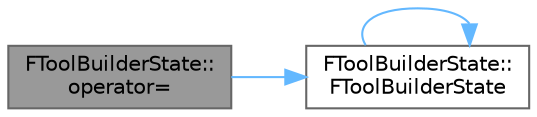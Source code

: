 digraph "FToolBuilderState::operator="
{
 // INTERACTIVE_SVG=YES
 // LATEX_PDF_SIZE
  bgcolor="transparent";
  edge [fontname=Helvetica,fontsize=10,labelfontname=Helvetica,labelfontsize=10];
  node [fontname=Helvetica,fontsize=10,shape=box,height=0.2,width=0.4];
  rankdir="LR";
  Node1 [id="Node000001",label="FToolBuilderState::\loperator=",height=0.2,width=0.4,color="gray40", fillcolor="grey60", style="filled", fontcolor="black",tooltip=" "];
  Node1 -> Node2 [id="edge1_Node000001_Node000002",color="steelblue1",style="solid",tooltip=" "];
  Node2 [id="Node000002",label="FToolBuilderState::\lFToolBuilderState",height=0.2,width=0.4,color="grey40", fillcolor="white", style="filled",URL="$d5/db1/structFToolBuilderState.html#a7d78c1c27db2bafbe810cbc24c75769f",tooltip=" "];
  Node2 -> Node2 [id="edge2_Node000002_Node000002",color="steelblue1",style="solid",tooltip=" "];
}
